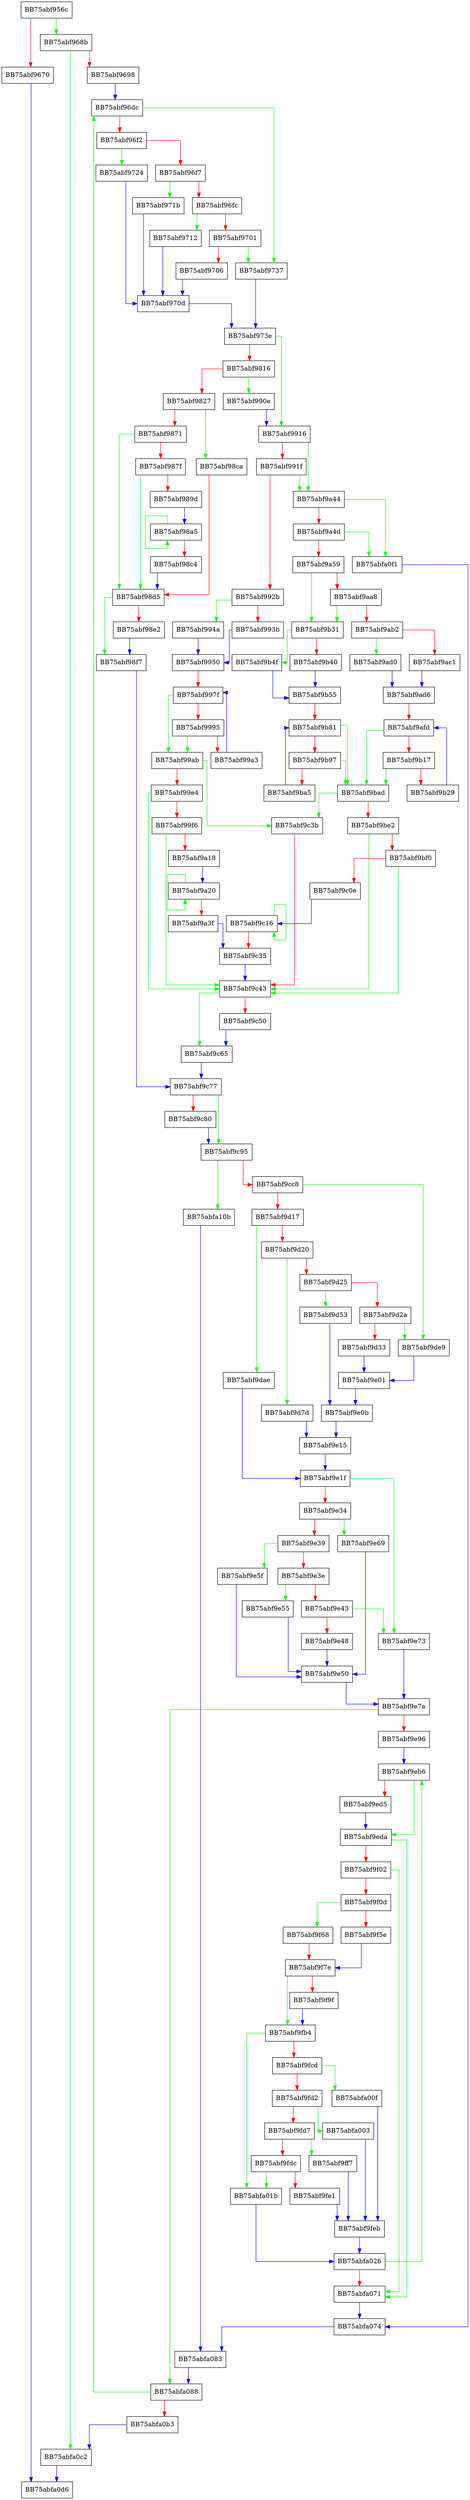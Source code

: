 digraph ZSTD_compressBlock_doubleFast_extDict_generic {
  node [shape="box"];
  graph [splines=ortho];
  BB75abf956c -> BB75abf968b [color="green"];
  BB75abf956c -> BB75abf9670 [color="red"];
  BB75abf9670 -> BB75abfa0d6 [color="blue"];
  BB75abf968b -> BB75abfa0c2 [color="green"];
  BB75abf968b -> BB75abf9698 [color="red"];
  BB75abf9698 -> BB75abf96dc [color="blue"];
  BB75abf96dc -> BB75abf9737 [color="green"];
  BB75abf96dc -> BB75abf96f2 [color="red"];
  BB75abf96f2 -> BB75abf9724 [color="green"];
  BB75abf96f2 -> BB75abf96f7 [color="red"];
  BB75abf96f7 -> BB75abf971b [color="green"];
  BB75abf96f7 -> BB75abf96fc [color="red"];
  BB75abf96fc -> BB75abf9712 [color="green"];
  BB75abf96fc -> BB75abf9701 [color="red"];
  BB75abf9701 -> BB75abf9737 [color="green"];
  BB75abf9701 -> BB75abf9706 [color="red"];
  BB75abf9706 -> BB75abf970d [color="blue"];
  BB75abf970d -> BB75abf973e [color="blue"];
  BB75abf9712 -> BB75abf970d [color="blue"];
  BB75abf971b -> BB75abf970d [color="blue"];
  BB75abf9724 -> BB75abf970d [color="blue"];
  BB75abf9737 -> BB75abf973e [color="blue"];
  BB75abf973e -> BB75abf9916 [color="green"];
  BB75abf973e -> BB75abf9816 [color="red"];
  BB75abf9816 -> BB75abf990e [color="green"];
  BB75abf9816 -> BB75abf9827 [color="red"];
  BB75abf9827 -> BB75abf98ca [color="green"];
  BB75abf9827 -> BB75abf9871 [color="red"];
  BB75abf9871 -> BB75abf98d5 [color="green"];
  BB75abf9871 -> BB75abf987f [color="red"];
  BB75abf987f -> BB75abf98d5 [color="green"];
  BB75abf987f -> BB75abf989d [color="red"];
  BB75abf989d -> BB75abf98a5 [color="blue"];
  BB75abf98a5 -> BB75abf98a5 [color="green"];
  BB75abf98a5 -> BB75abf98c4 [color="red"];
  BB75abf98c4 -> BB75abf98d5 [color="blue"];
  BB75abf98ca -> BB75abf98d5 [color="red"];
  BB75abf98d5 -> BB75abf98f7 [color="green"];
  BB75abf98d5 -> BB75abf98e2 [color="red"];
  BB75abf98e2 -> BB75abf98f7 [color="blue"];
  BB75abf98f7 -> BB75abf9c77 [color="blue"];
  BB75abf990e -> BB75abf9916 [color="blue"];
  BB75abf9916 -> BB75abf9a44 [color="green"];
  BB75abf9916 -> BB75abf991f [color="red"];
  BB75abf991f -> BB75abf9a44 [color="green"];
  BB75abf991f -> BB75abf992b [color="red"];
  BB75abf992b -> BB75abf994a [color="green"];
  BB75abf992b -> BB75abf993b [color="red"];
  BB75abf993b -> BB75abf9950 [color="blue"];
  BB75abf994a -> BB75abf9950 [color="blue"];
  BB75abf9950 -> BB75abf997f [color="red"];
  BB75abf997f -> BB75abf99ab [color="green"];
  BB75abf997f -> BB75abf9995 [color="red"];
  BB75abf9995 -> BB75abf99ab [color="green"];
  BB75abf9995 -> BB75abf99a3 [color="red"];
  BB75abf99a3 -> BB75abf997f [color="blue"];
  BB75abf99ab -> BB75abf9c3b [color="green"];
  BB75abf99ab -> BB75abf99e4 [color="red"];
  BB75abf99e4 -> BB75abf9c43 [color="green"];
  BB75abf99e4 -> BB75abf99f6 [color="red"];
  BB75abf99f6 -> BB75abf9c43 [color="green"];
  BB75abf99f6 -> BB75abf9a18 [color="red"];
  BB75abf9a18 -> BB75abf9a20 [color="blue"];
  BB75abf9a20 -> BB75abf9a20 [color="green"];
  BB75abf9a20 -> BB75abf9a3f [color="red"];
  BB75abf9a3f -> BB75abf9c35 [color="blue"];
  BB75abf9a44 -> BB75abfa0f1 [color="green"];
  BB75abf9a44 -> BB75abf9a4d [color="red"];
  BB75abf9a4d -> BB75abfa0f1 [color="green"];
  BB75abf9a4d -> BB75abf9a59 [color="red"];
  BB75abf9a59 -> BB75abf9b31 [color="green"];
  BB75abf9a59 -> BB75abf9aa8 [color="red"];
  BB75abf9aa8 -> BB75abf9b31 [color="green"];
  BB75abf9aa8 -> BB75abf9ab2 [color="red"];
  BB75abf9ab2 -> BB75abf9ad0 [color="green"];
  BB75abf9ab2 -> BB75abf9ac1 [color="red"];
  BB75abf9ac1 -> BB75abf9ad6 [color="blue"];
  BB75abf9ad0 -> BB75abf9ad6 [color="blue"];
  BB75abf9ad6 -> BB75abf9afd [color="red"];
  BB75abf9afd -> BB75abf9bad [color="green"];
  BB75abf9afd -> BB75abf9b17 [color="red"];
  BB75abf9b17 -> BB75abf9bad [color="green"];
  BB75abf9b17 -> BB75abf9b29 [color="red"];
  BB75abf9b29 -> BB75abf9afd [color="blue"];
  BB75abf9b31 -> BB75abf9b4f [color="green"];
  BB75abf9b31 -> BB75abf9b40 [color="red"];
  BB75abf9b40 -> BB75abf9b55 [color="blue"];
  BB75abf9b4f -> BB75abf9b55 [color="blue"];
  BB75abf9b55 -> BB75abf9b81 [color="red"];
  BB75abf9b81 -> BB75abf9bad [color="green"];
  BB75abf9b81 -> BB75abf9b97 [color="red"];
  BB75abf9b97 -> BB75abf9bad [color="green"];
  BB75abf9b97 -> BB75abf9ba5 [color="red"];
  BB75abf9ba5 -> BB75abf9b81 [color="blue"];
  BB75abf9bad -> BB75abf9c3b [color="green"];
  BB75abf9bad -> BB75abf9be2 [color="red"];
  BB75abf9be2 -> BB75abf9c43 [color="green"];
  BB75abf9be2 -> BB75abf9bf0 [color="red"];
  BB75abf9bf0 -> BB75abf9c43 [color="green"];
  BB75abf9bf0 -> BB75abf9c0e [color="red"];
  BB75abf9c0e -> BB75abf9c16 [color="blue"];
  BB75abf9c16 -> BB75abf9c16 [color="green"];
  BB75abf9c16 -> BB75abf9c35 [color="red"];
  BB75abf9c35 -> BB75abf9c43 [color="blue"];
  BB75abf9c3b -> BB75abf9c43 [color="red"];
  BB75abf9c43 -> BB75abf9c65 [color="green"];
  BB75abf9c43 -> BB75abf9c50 [color="red"];
  BB75abf9c50 -> BB75abf9c65 [color="blue"];
  BB75abf9c65 -> BB75abf9c77 [color="blue"];
  BB75abf9c77 -> BB75abf9c95 [color="green"];
  BB75abf9c77 -> BB75abf9c80 [color="red"];
  BB75abf9c80 -> BB75abf9c95 [color="blue"];
  BB75abf9c95 -> BB75abfa10b [color="green"];
  BB75abf9c95 -> BB75abf9cc8 [color="red"];
  BB75abf9cc8 -> BB75abf9de9 [color="green"];
  BB75abf9cc8 -> BB75abf9d17 [color="red"];
  BB75abf9d17 -> BB75abf9dae [color="green"];
  BB75abf9d17 -> BB75abf9d20 [color="red"];
  BB75abf9d20 -> BB75abf9d7d [color="green"];
  BB75abf9d20 -> BB75abf9d25 [color="red"];
  BB75abf9d25 -> BB75abf9d53 [color="green"];
  BB75abf9d25 -> BB75abf9d2a [color="red"];
  BB75abf9d2a -> BB75abf9de9 [color="green"];
  BB75abf9d2a -> BB75abf9d33 [color="red"];
  BB75abf9d33 -> BB75abf9e01 [color="blue"];
  BB75abf9d53 -> BB75abf9e0b [color="blue"];
  BB75abf9d7d -> BB75abf9e15 [color="blue"];
  BB75abf9dae -> BB75abf9e1f [color="blue"];
  BB75abf9de9 -> BB75abf9e01 [color="blue"];
  BB75abf9e01 -> BB75abf9e0b [color="blue"];
  BB75abf9e0b -> BB75abf9e15 [color="blue"];
  BB75abf9e15 -> BB75abf9e1f [color="blue"];
  BB75abf9e1f -> BB75abf9e73 [color="green"];
  BB75abf9e1f -> BB75abf9e34 [color="red"];
  BB75abf9e34 -> BB75abf9e69 [color="green"];
  BB75abf9e34 -> BB75abf9e39 [color="red"];
  BB75abf9e39 -> BB75abf9e5f [color="green"];
  BB75abf9e39 -> BB75abf9e3e [color="red"];
  BB75abf9e3e -> BB75abf9e55 [color="green"];
  BB75abf9e3e -> BB75abf9e43 [color="red"];
  BB75abf9e43 -> BB75abf9e73 [color="green"];
  BB75abf9e43 -> BB75abf9e48 [color="red"];
  BB75abf9e48 -> BB75abf9e50 [color="blue"];
  BB75abf9e50 -> BB75abf9e7a [color="blue"];
  BB75abf9e55 -> BB75abf9e50 [color="blue"];
  BB75abf9e5f -> BB75abf9e50 [color="blue"];
  BB75abf9e69 -> BB75abf9e50 [color="blue"];
  BB75abf9e73 -> BB75abf9e7a [color="blue"];
  BB75abf9e7a -> BB75abfa088 [color="green"];
  BB75abf9e7a -> BB75abf9e96 [color="red"];
  BB75abf9e96 -> BB75abf9eb6 [color="blue"];
  BB75abf9eb6 -> BB75abf9eda [color="green"];
  BB75abf9eb6 -> BB75abf9ed5 [color="red"];
  BB75abf9ed5 -> BB75abf9eda [color="blue"];
  BB75abf9eda -> BB75abfa071 [color="green"];
  BB75abf9eda -> BB75abf9f02 [color="red"];
  BB75abf9f02 -> BB75abfa071 [color="green"];
  BB75abf9f02 -> BB75abf9f0d [color="red"];
  BB75abf9f0d -> BB75abf9f68 [color="green"];
  BB75abf9f0d -> BB75abf9f5e [color="red"];
  BB75abf9f5e -> BB75abf9f7e [color="blue"];
  BB75abf9f68 -> BB75abf9f7e [color="red"];
  BB75abf9f7e -> BB75abf9fb4 [color="green"];
  BB75abf9f7e -> BB75abf9f9f [color="red"];
  BB75abf9f9f -> BB75abf9fb4 [color="blue"];
  BB75abf9fb4 -> BB75abfa01b [color="green"];
  BB75abf9fb4 -> BB75abf9fcd [color="red"];
  BB75abf9fcd -> BB75abfa00f [color="green"];
  BB75abf9fcd -> BB75abf9fd2 [color="red"];
  BB75abf9fd2 -> BB75abfa003 [color="green"];
  BB75abf9fd2 -> BB75abf9fd7 [color="red"];
  BB75abf9fd7 -> BB75abf9ff7 [color="green"];
  BB75abf9fd7 -> BB75abf9fdc [color="red"];
  BB75abf9fdc -> BB75abfa01b [color="green"];
  BB75abf9fdc -> BB75abf9fe1 [color="red"];
  BB75abf9fe1 -> BB75abf9feb [color="blue"];
  BB75abf9feb -> BB75abfa026 [color="blue"];
  BB75abf9ff7 -> BB75abf9feb [color="blue"];
  BB75abfa003 -> BB75abf9feb [color="blue"];
  BB75abfa00f -> BB75abf9feb [color="blue"];
  BB75abfa01b -> BB75abfa026 [color="blue"];
  BB75abfa026 -> BB75abf9eb6 [color="green"];
  BB75abfa026 -> BB75abfa071 [color="red"];
  BB75abfa071 -> BB75abfa074 [color="blue"];
  BB75abfa074 -> BB75abfa083 [color="blue"];
  BB75abfa083 -> BB75abfa088 [color="blue"];
  BB75abfa088 -> BB75abf96dc [color="green"];
  BB75abfa088 -> BB75abfa0b3 [color="red"];
  BB75abfa0b3 -> BB75abfa0c2 [color="blue"];
  BB75abfa0c2 -> BB75abfa0d6 [color="blue"];
  BB75abfa0f1 -> BB75abfa074 [color="blue"];
  BB75abfa10b -> BB75abfa083 [color="blue"];
}
